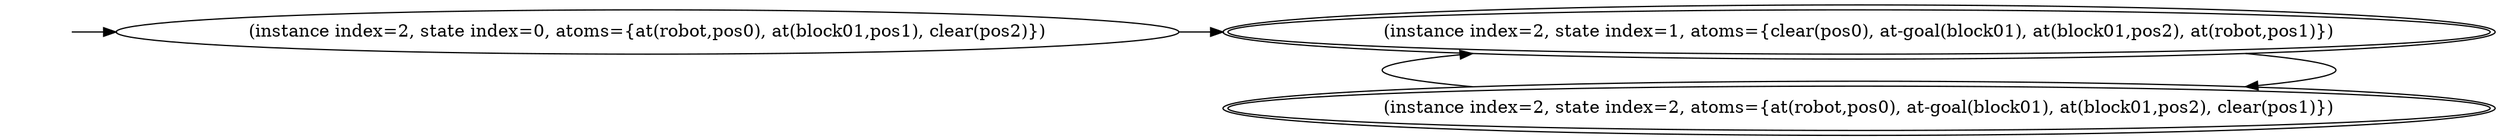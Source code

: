 digraph {
rankdir="LR"
s0[label="(instance index=2, state index=0, atoms={at(robot,pos0), at(block01,pos1), clear(pos2)})"]
s1[peripheries=2,label="(instance index=2, state index=1, atoms={clear(pos0), at-goal(block01), at(block01,pos2), at(robot,pos1)})"]
s2[peripheries=2,label="(instance index=2, state index=2, atoms={at(robot,pos0), at-goal(block01), at(block01,pos2), clear(pos1)})"]
Dangling [ label = "", style = invis ]
{ rank = same; Dangling }
Dangling -> s0
{ rank = same; s0}
{ rank = same; s1,s2}
{
s0->s1
}
{
s1->s2
s2->s1
}
}
